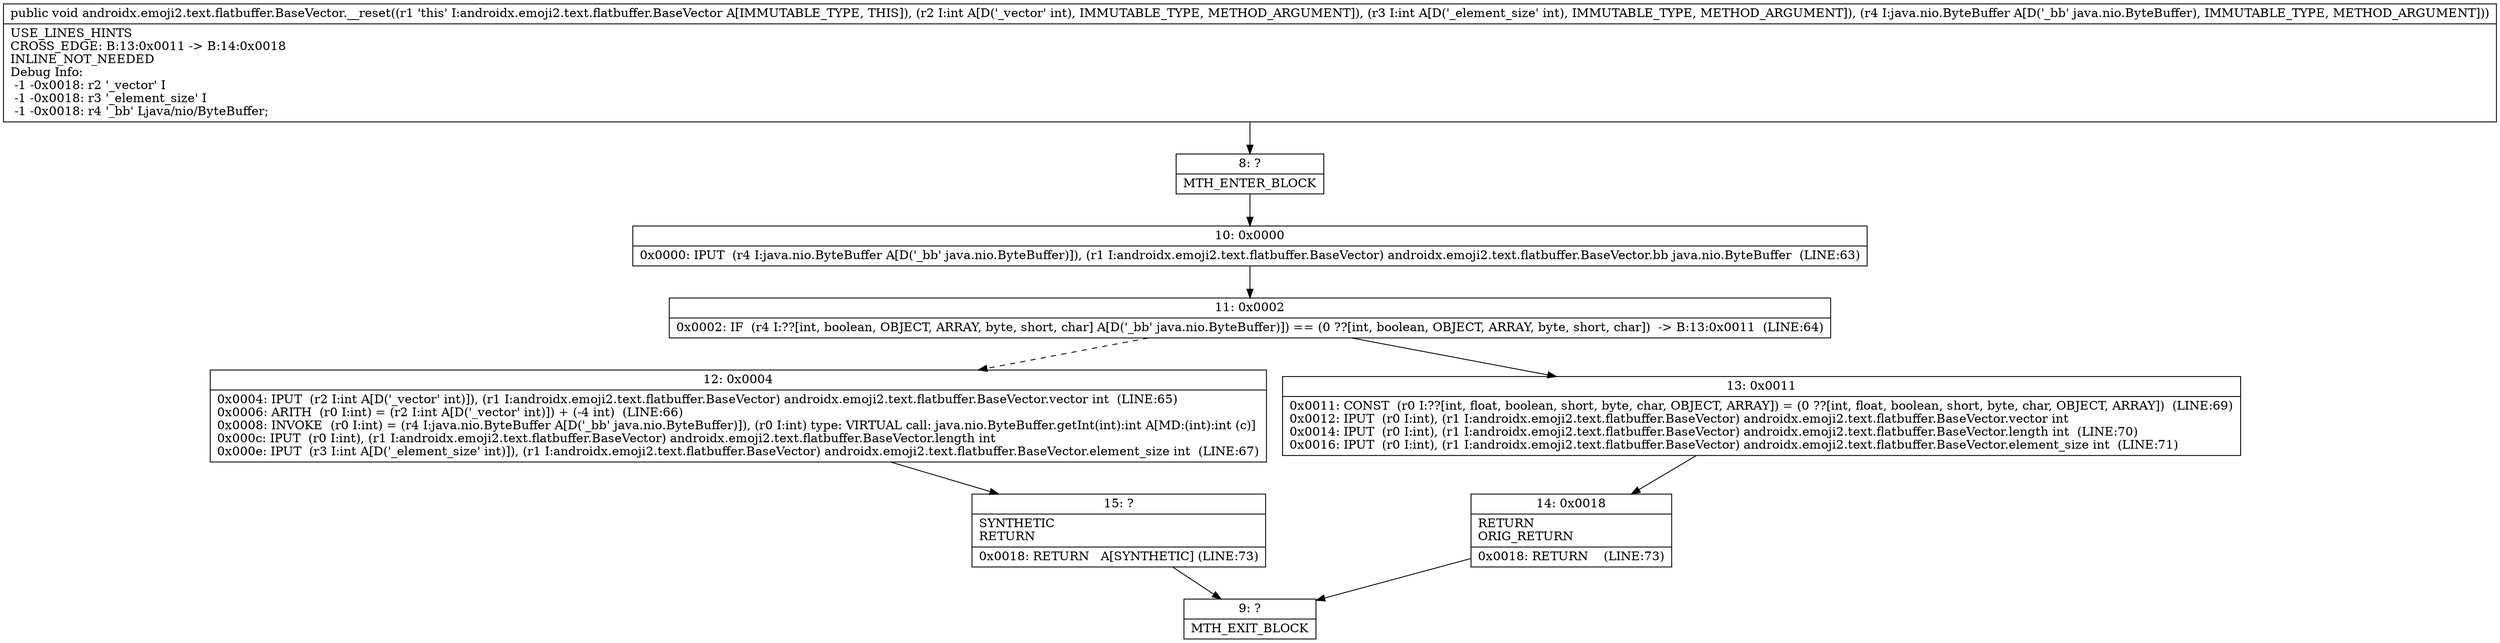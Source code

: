 digraph "CFG forandroidx.emoji2.text.flatbuffer.BaseVector.__reset(IILjava\/nio\/ByteBuffer;)V" {
Node_8 [shape=record,label="{8\:\ ?|MTH_ENTER_BLOCK\l}"];
Node_10 [shape=record,label="{10\:\ 0x0000|0x0000: IPUT  (r4 I:java.nio.ByteBuffer A[D('_bb' java.nio.ByteBuffer)]), (r1 I:androidx.emoji2.text.flatbuffer.BaseVector) androidx.emoji2.text.flatbuffer.BaseVector.bb java.nio.ByteBuffer  (LINE:63)\l}"];
Node_11 [shape=record,label="{11\:\ 0x0002|0x0002: IF  (r4 I:??[int, boolean, OBJECT, ARRAY, byte, short, char] A[D('_bb' java.nio.ByteBuffer)]) == (0 ??[int, boolean, OBJECT, ARRAY, byte, short, char])  \-\> B:13:0x0011  (LINE:64)\l}"];
Node_12 [shape=record,label="{12\:\ 0x0004|0x0004: IPUT  (r2 I:int A[D('_vector' int)]), (r1 I:androidx.emoji2.text.flatbuffer.BaseVector) androidx.emoji2.text.flatbuffer.BaseVector.vector int  (LINE:65)\l0x0006: ARITH  (r0 I:int) = (r2 I:int A[D('_vector' int)]) + (\-4 int)  (LINE:66)\l0x0008: INVOKE  (r0 I:int) = (r4 I:java.nio.ByteBuffer A[D('_bb' java.nio.ByteBuffer)]), (r0 I:int) type: VIRTUAL call: java.nio.ByteBuffer.getInt(int):int A[MD:(int):int (c)]\l0x000c: IPUT  (r0 I:int), (r1 I:androidx.emoji2.text.flatbuffer.BaseVector) androidx.emoji2.text.flatbuffer.BaseVector.length int \l0x000e: IPUT  (r3 I:int A[D('_element_size' int)]), (r1 I:androidx.emoji2.text.flatbuffer.BaseVector) androidx.emoji2.text.flatbuffer.BaseVector.element_size int  (LINE:67)\l}"];
Node_15 [shape=record,label="{15\:\ ?|SYNTHETIC\lRETURN\l|0x0018: RETURN   A[SYNTHETIC] (LINE:73)\l}"];
Node_9 [shape=record,label="{9\:\ ?|MTH_EXIT_BLOCK\l}"];
Node_13 [shape=record,label="{13\:\ 0x0011|0x0011: CONST  (r0 I:??[int, float, boolean, short, byte, char, OBJECT, ARRAY]) = (0 ??[int, float, boolean, short, byte, char, OBJECT, ARRAY])  (LINE:69)\l0x0012: IPUT  (r0 I:int), (r1 I:androidx.emoji2.text.flatbuffer.BaseVector) androidx.emoji2.text.flatbuffer.BaseVector.vector int \l0x0014: IPUT  (r0 I:int), (r1 I:androidx.emoji2.text.flatbuffer.BaseVector) androidx.emoji2.text.flatbuffer.BaseVector.length int  (LINE:70)\l0x0016: IPUT  (r0 I:int), (r1 I:androidx.emoji2.text.flatbuffer.BaseVector) androidx.emoji2.text.flatbuffer.BaseVector.element_size int  (LINE:71)\l}"];
Node_14 [shape=record,label="{14\:\ 0x0018|RETURN\lORIG_RETURN\l|0x0018: RETURN    (LINE:73)\l}"];
MethodNode[shape=record,label="{public void androidx.emoji2.text.flatbuffer.BaseVector.__reset((r1 'this' I:androidx.emoji2.text.flatbuffer.BaseVector A[IMMUTABLE_TYPE, THIS]), (r2 I:int A[D('_vector' int), IMMUTABLE_TYPE, METHOD_ARGUMENT]), (r3 I:int A[D('_element_size' int), IMMUTABLE_TYPE, METHOD_ARGUMENT]), (r4 I:java.nio.ByteBuffer A[D('_bb' java.nio.ByteBuffer), IMMUTABLE_TYPE, METHOD_ARGUMENT]))  | USE_LINES_HINTS\lCROSS_EDGE: B:13:0x0011 \-\> B:14:0x0018\lINLINE_NOT_NEEDED\lDebug Info:\l  \-1 \-0x0018: r2 '_vector' I\l  \-1 \-0x0018: r3 '_element_size' I\l  \-1 \-0x0018: r4 '_bb' Ljava\/nio\/ByteBuffer;\l}"];
MethodNode -> Node_8;Node_8 -> Node_10;
Node_10 -> Node_11;
Node_11 -> Node_12[style=dashed];
Node_11 -> Node_13;
Node_12 -> Node_15;
Node_15 -> Node_9;
Node_13 -> Node_14;
Node_14 -> Node_9;
}

